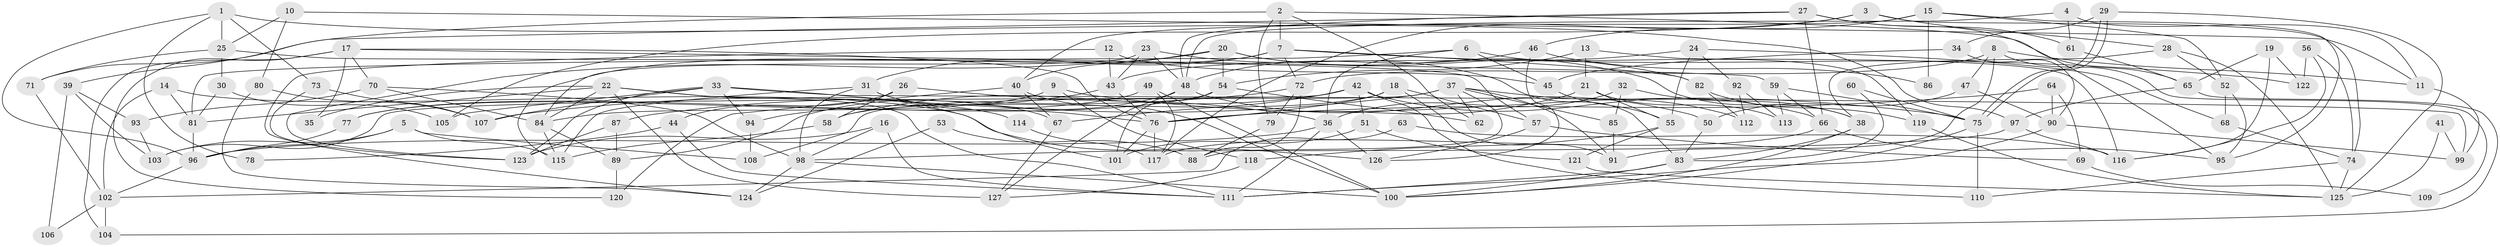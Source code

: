// Generated by graph-tools (version 1.1) at 2025/02/03/09/25 03:02:05]
// undirected, 127 vertices, 254 edges
graph export_dot {
graph [start="1"]
  node [color=gray90,style=filled];
  1;
  2;
  3;
  4;
  5;
  6;
  7;
  8;
  9;
  10;
  11;
  12;
  13;
  14;
  15;
  16;
  17;
  18;
  19;
  20;
  21;
  22;
  23;
  24;
  25;
  26;
  27;
  28;
  29;
  30;
  31;
  32;
  33;
  34;
  35;
  36;
  37;
  38;
  39;
  40;
  41;
  42;
  43;
  44;
  45;
  46;
  47;
  48;
  49;
  50;
  51;
  52;
  53;
  54;
  55;
  56;
  57;
  58;
  59;
  60;
  61;
  62;
  63;
  64;
  65;
  66;
  67;
  68;
  69;
  70;
  71;
  72;
  73;
  74;
  75;
  76;
  77;
  78;
  79;
  80;
  81;
  82;
  83;
  84;
  85;
  86;
  87;
  88;
  89;
  90;
  91;
  92;
  93;
  94;
  95;
  96;
  97;
  98;
  99;
  100;
  101;
  102;
  103;
  104;
  105;
  106;
  107;
  108;
  109;
  110;
  111;
  112;
  113;
  114;
  115;
  116;
  117;
  118;
  119;
  120;
  121;
  122;
  123;
  124;
  125;
  126;
  127;
  1 -- 73;
  1 -- 97;
  1 -- 25;
  1 -- 78;
  1 -- 96;
  2 -- 7;
  2 -- 79;
  2 -- 39;
  2 -- 62;
  2 -- 65;
  3 -- 74;
  3 -- 105;
  3 -- 28;
  3 -- 117;
  4 -- 48;
  4 -- 61;
  4 -- 11;
  5 -- 96;
  5 -- 108;
  5 -- 103;
  5 -- 115;
  6 -- 81;
  6 -- 36;
  6 -- 45;
  6 -- 119;
  7 -- 115;
  7 -- 31;
  7 -- 72;
  7 -- 82;
  7 -- 122;
  8 -- 47;
  8 -- 91;
  8 -- 11;
  8 -- 72;
  8 -- 109;
  9 -- 84;
  9 -- 75;
  9 -- 118;
  10 -- 11;
  10 -- 25;
  10 -- 80;
  11 -- 99;
  12 -- 45;
  12 -- 124;
  12 -- 43;
  13 -- 54;
  13 -- 21;
  13 -- 116;
  14 -- 102;
  14 -- 126;
  14 -- 81;
  15 -- 52;
  15 -- 40;
  15 -- 46;
  15 -- 86;
  15 -- 95;
  16 -- 98;
  16 -- 111;
  16 -- 123;
  17 -- 76;
  17 -- 70;
  17 -- 35;
  17 -- 59;
  17 -- 104;
  17 -- 120;
  18 -- 76;
  18 -- 58;
  18 -- 57;
  18 -- 91;
  19 -- 65;
  19 -- 116;
  19 -- 122;
  20 -- 38;
  20 -- 123;
  20 -- 40;
  20 -- 54;
  20 -- 82;
  21 -- 55;
  21 -- 76;
  21 -- 113;
  22 -- 84;
  22 -- 101;
  22 -- 35;
  22 -- 81;
  22 -- 111;
  22 -- 127;
  23 -- 48;
  23 -- 83;
  23 -- 43;
  23 -- 84;
  24 -- 55;
  24 -- 43;
  24 -- 68;
  24 -- 92;
  25 -- 57;
  25 -- 30;
  25 -- 71;
  26 -- 58;
  26 -- 36;
  26 -- 44;
  27 -- 66;
  27 -- 95;
  27 -- 48;
  27 -- 61;
  27 -- 71;
  28 -- 125;
  28 -- 38;
  28 -- 52;
  29 -- 75;
  29 -- 75;
  29 -- 125;
  29 -- 34;
  30 -- 81;
  30 -- 105;
  31 -- 115;
  31 -- 76;
  31 -- 67;
  31 -- 98;
  32 -- 85;
  32 -- 36;
  32 -- 38;
  33 -- 99;
  33 -- 123;
  33 -- 94;
  33 -- 105;
  33 -- 107;
  33 -- 114;
  34 -- 45;
  34 -- 90;
  36 -- 96;
  36 -- 111;
  36 -- 126;
  37 -- 112;
  37 -- 62;
  37 -- 85;
  37 -- 88;
  37 -- 91;
  37 -- 107;
  37 -- 108;
  38 -- 83;
  38 -- 100;
  39 -- 103;
  39 -- 93;
  39 -- 106;
  40 -- 120;
  40 -- 67;
  40 -- 100;
  41 -- 125;
  41 -- 99;
  42 -- 67;
  42 -- 110;
  42 -- 51;
  42 -- 58;
  42 -- 66;
  42 -- 103;
  43 -- 76;
  43 -- 94;
  44 -- 111;
  44 -- 78;
  45 -- 55;
  46 -- 48;
  46 -- 86;
  46 -- 126;
  47 -- 90;
  47 -- 50;
  48 -- 127;
  48 -- 50;
  48 -- 89;
  49 -- 100;
  49 -- 117;
  49 -- 77;
  50 -- 83;
  51 -- 101;
  51 -- 121;
  52 -- 95;
  52 -- 68;
  53 -- 88;
  53 -- 124;
  54 -- 77;
  54 -- 62;
  54 -- 101;
  55 -- 118;
  55 -- 121;
  56 -- 122;
  56 -- 116;
  56 -- 74;
  57 -- 126;
  57 -- 69;
  58 -- 115;
  59 -- 75;
  59 -- 66;
  59 -- 113;
  60 -- 83;
  60 -- 75;
  61 -- 65;
  63 -- 116;
  63 -- 102;
  64 -- 90;
  64 -- 76;
  64 -- 69;
  65 -- 104;
  65 -- 97;
  66 -- 95;
  66 -- 117;
  67 -- 127;
  68 -- 74;
  69 -- 109;
  70 -- 98;
  70 -- 93;
  70 -- 84;
  71 -- 102;
  72 -- 79;
  72 -- 87;
  72 -- 88;
  73 -- 123;
  73 -- 107;
  74 -- 110;
  74 -- 125;
  75 -- 100;
  75 -- 110;
  76 -- 117;
  76 -- 101;
  77 -- 96;
  79 -- 88;
  80 -- 107;
  80 -- 124;
  81 -- 96;
  82 -- 112;
  82 -- 119;
  83 -- 100;
  83 -- 111;
  84 -- 89;
  84 -- 115;
  85 -- 91;
  87 -- 89;
  87 -- 123;
  89 -- 120;
  90 -- 111;
  90 -- 99;
  92 -- 113;
  92 -- 112;
  93 -- 103;
  94 -- 108;
  96 -- 102;
  97 -- 98;
  97 -- 116;
  98 -- 100;
  98 -- 124;
  102 -- 104;
  102 -- 106;
  114 -- 117;
  118 -- 127;
  119 -- 125;
  121 -- 125;
}
